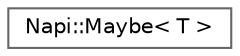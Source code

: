 digraph "Graphical Class Hierarchy"
{
 // LATEX_PDF_SIZE
  bgcolor="transparent";
  edge [fontname=Helvetica,fontsize=10,labelfontname=Helvetica,labelfontsize=10];
  node [fontname=Helvetica,fontsize=10,shape=box,height=0.2,width=0.4];
  rankdir="LR";
  Node0 [id="Node000000",label="Napi::Maybe\< T \>",height=0.2,width=0.4,color="grey40", fillcolor="white", style="filled",URL="$class_napi_1_1_maybe.html",tooltip=" "];
}
